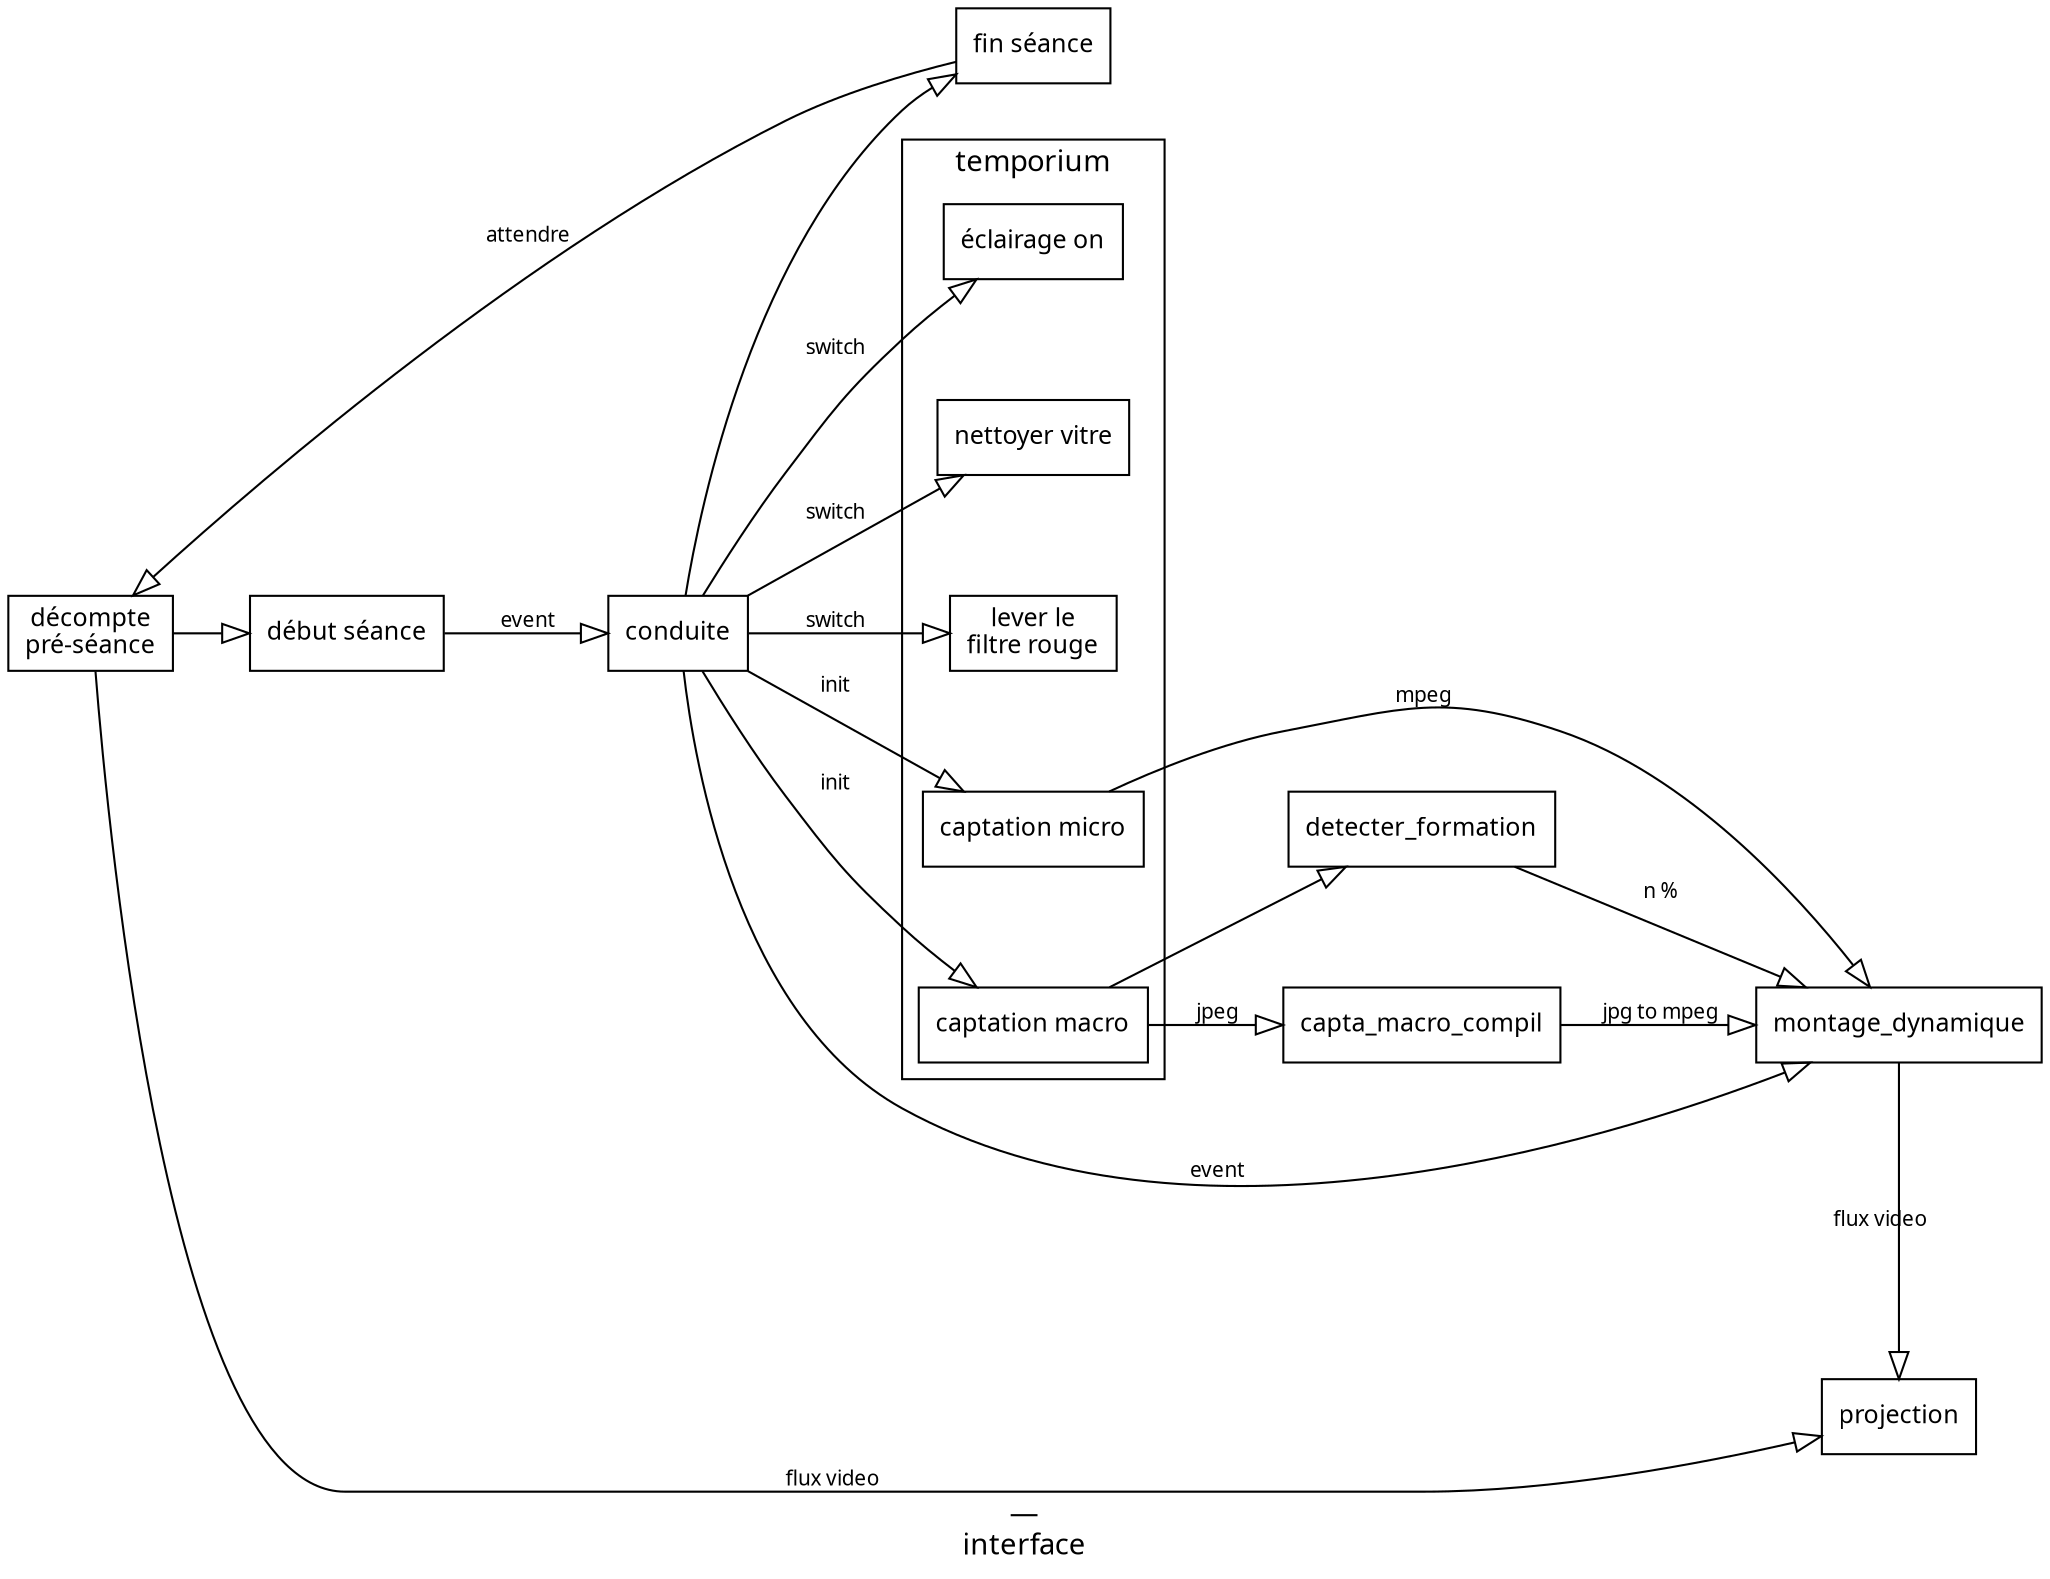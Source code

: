 digraph {
  label="—\ninterface"
  
  rankdir="LR"
  nodesep = .8
  
  fontsize=14
  fontname="monaco"
  
  node[fontsize=12, fontname="monaco", shape=box]
  edge[fontsize=10, fontname="monaco", arrowhead=empty, arrowsize=1.3]
  

  
  subgraph cluster_tempo {
    
    label="temporium"
    
    tempo_eclairage
    tempo_nettoyage
    tempo_devoiler
    capta_micro
    capta_macro
    
  }
  
  seance_end      [label="fin séance"]
  seance_decompte [label="décompte\npré-séance"]
  seance_start    [label="début séance"]
  
  capta_micro[label="captation micro"]
  capta_macro[label="captation macro"]
  
  tempo_eclairage [label="éclairage on"]
  tempo_nettoyage [label="nettoyer vitre"]
  tempo_devoiler  [label="lever le\nfiltre rouge"]
  
  
  conduite -> {tempo_eclairage, tempo_nettoyage, tempo_devoiler}  [label=" switch"]
  conduite -> seance_end
  conduite -> {capta_macro, capta_micro} [label=" init"]
  detecter_formation -> montage_dynamique [label=" n %"] 
  
  seance_end -> seance_decompte [label=" attendre"]
  seance_start -> conduite  -> montage_dynamique [label=" event"]
  seance_decompte -> seance_start
  
  
  capta_micro -> montage_dynamique   [label=" mpeg"]
  capta_macro -> capta_macro_compil [label=" jpeg"]
  capta_macro_compil -> montage_dynamique [label=" jpg to mpeg"]
  capta_macro -> detecter_formation
  
  {montage_dynamique,seance_decompte} -> projection [label="flux video"]
  
  {
    rank="same"
    montage_dynamique
    projection
  }
  
}